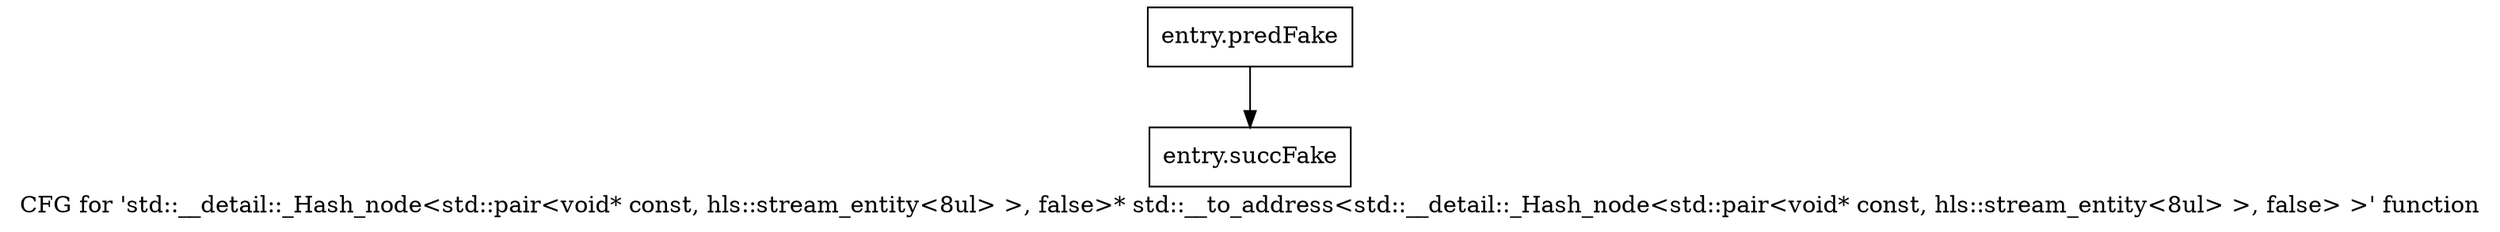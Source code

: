 digraph "CFG for 'std::__detail::_Hash_node\<std::pair\<void* const, hls::stream_entity\<8ul\> \>, false\>* std::__to_address\<std::__detail::_Hash_node\<std::pair\<void* const, hls::stream_entity\<8ul\> \>, false\> \>' function" {
	label="CFG for 'std::__detail::_Hash_node\<std::pair\<void* const, hls::stream_entity\<8ul\> \>, false\>* std::__to_address\<std::__detail::_Hash_node\<std::pair\<void* const, hls::stream_entity\<8ul\> \>, false\> \>' function";

	Node0x5739820 [shape=record,filename="",linenumber="",label="{entry.predFake}"];
	Node0x5739820 -> Node0x58f1100[ callList="" memoryops="" filename="/tools/Xilinx/Vitis_HLS/2023.1/tps/lnx64/gcc-8.3.0/lib/gcc/x86_64-pc-linux-gnu/8.3.0/../../../../include/c++/8.3.0/bits/ptr_traits.h" execusionnum="1"];
	Node0x58f1100 [shape=record,filename="/tools/Xilinx/Vitis_HLS/2023.1/tps/lnx64/gcc-8.3.0/lib/gcc/x86_64-pc-linux-gnu/8.3.0/../../../../include/c++/8.3.0/bits/ptr_traits.h",linenumber="154",label="{entry.succFake}"];
}
